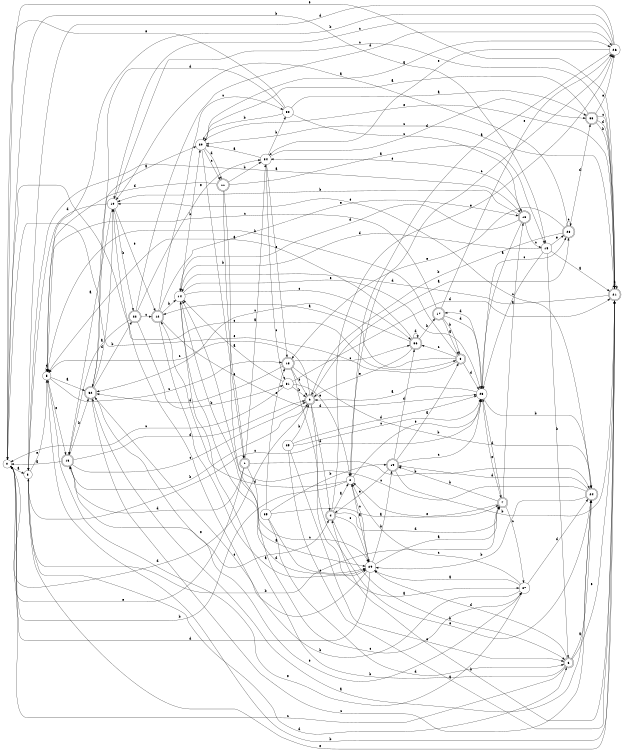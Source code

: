 digraph n30_8 {
__start0 [label="" shape="none"];

rankdir=LR;
size="8,5";

s0 [style="filled", color="black", fillcolor="white" shape="circle", label="0"];
s1 [style="rounded,filled", color="black", fillcolor="white" shape="doublecircle", label="1"];
s2 [style="filled", color="black", fillcolor="white" shape="circle", label="2"];
s3 [style="filled", color="black", fillcolor="white" shape="circle", label="3"];
s4 [style="rounded,filled", color="black", fillcolor="white" shape="doublecircle", label="4"];
s5 [style="filled", color="black", fillcolor="white" shape="circle", label="5"];
s6 [style="rounded,filled", color="black", fillcolor="white" shape="doublecircle", label="6"];
s7 [style="rounded,filled", color="black", fillcolor="white" shape="doublecircle", label="7"];
s8 [style="rounded,filled", color="black", fillcolor="white" shape="doublecircle", label="8"];
s9 [style="rounded,filled", color="black", fillcolor="white" shape="doublecircle", label="9"];
s10 [style="filled", color="black", fillcolor="white" shape="circle", label="10"];
s11 [style="rounded,filled", color="black", fillcolor="white" shape="doublecircle", label="11"];
s12 [style="rounded,filled", color="black", fillcolor="white" shape="doublecircle", label="12"];
s13 [style="rounded,filled", color="black", fillcolor="white" shape="doublecircle", label="13"];
s14 [style="filled", color="black", fillcolor="white" shape="circle", label="14"];
s15 [style="filled", color="black", fillcolor="white" shape="circle", label="15"];
s16 [style="rounded,filled", color="black", fillcolor="white" shape="doublecircle", label="16"];
s17 [style="rounded,filled", color="black", fillcolor="white" shape="doublecircle", label="17"];
s18 [style="rounded,filled", color="black", fillcolor="white" shape="doublecircle", label="18"];
s19 [style="rounded,filled", color="black", fillcolor="white" shape="doublecircle", label="19"];
s20 [style="filled", color="black", fillcolor="white" shape="circle", label="20"];
s21 [style="rounded,filled", color="black", fillcolor="white" shape="doublecircle", label="21"];
s22 [style="rounded,filled", color="black", fillcolor="white" shape="doublecircle", label="22"];
s23 [style="filled", color="black", fillcolor="white" shape="circle", label="23"];
s24 [style="rounded,filled", color="black", fillcolor="white" shape="doublecircle", label="24"];
s25 [style="filled", color="black", fillcolor="white" shape="circle", label="25"];
s26 [style="filled", color="black", fillcolor="white" shape="circle", label="26"];
s27 [style="filled", color="black", fillcolor="white" shape="circle", label="27"];
s28 [style="rounded,filled", color="black", fillcolor="white" shape="doublecircle", label="28"];
s29 [style="filled", color="black", fillcolor="white" shape="circle", label="29"];
s30 [style="filled", color="black", fillcolor="white" shape="circle", label="30"];
s31 [style="filled", color="black", fillcolor="white" shape="circle", label="31"];
s32 [style="rounded,filled", color="black", fillcolor="white" shape="doublecircle", label="32"];
s33 [style="rounded,filled", color="black", fillcolor="white" shape="doublecircle", label="33"];
s34 [style="filled", color="black", fillcolor="white" shape="circle", label="34"];
s35 [style="filled", color="black", fillcolor="white" shape="circle", label="35"];
s36 [style="rounded,filled", color="black", fillcolor="white" shape="doublecircle", label="36"];
s0 -> s3 [label="a"];
s0 -> s15 [label="b"];
s0 -> s8 [label="c"];
s0 -> s9 [label="d"];
s0 -> s21 [label="e"];
s1 -> s34 [label="a"];
s1 -> s24 [label="b"];
s1 -> s29 [label="c"];
s1 -> s13 [label="d"];
s1 -> s0 [label="e"];
s2 -> s29 [label="a"];
s2 -> s0 [label="b"];
s2 -> s26 [label="c"];
s2 -> s12 [label="d"];
s2 -> s23 [label="e"];
s3 -> s16 [label="a"];
s3 -> s7 [label="b"];
s3 -> s23 [label="c"];
s3 -> s6 [label="d"];
s3 -> s5 [label="e"];
s4 -> s2 [label="a"];
s4 -> s6 [label="b"];
s4 -> s29 [label="c"];
s4 -> s7 [label="d"];
s4 -> s26 [label="e"];
s5 -> s32 [label="a"];
s5 -> s21 [label="b"];
s5 -> s18 [label="c"];
s5 -> s5 [label="d"];
s5 -> s13 [label="e"];
s6 -> s24 [label="a"];
s6 -> s14 [label="b"];
s6 -> s0 [label="c"];
s6 -> s29 [label="d"];
s6 -> s21 [label="e"];
s7 -> s16 [label="a"];
s7 -> s19 [label="b"];
s7 -> s27 [label="c"];
s7 -> s23 [label="d"];
s7 -> s2 [label="e"];
s8 -> s12 [label="a"];
s8 -> s5 [label="b"];
s8 -> s36 [label="c"];
s8 -> s23 [label="d"];
s8 -> s0 [label="e"];
s9 -> s28 [label="a"];
s9 -> s13 [label="b"];
s9 -> s5 [label="c"];
s9 -> s4 [label="d"];
s9 -> s24 [label="e"];
s10 -> s13 [label="a"];
s10 -> s22 [label="b"];
s10 -> s21 [label="c"];
s10 -> s3 [label="d"];
s10 -> s12 [label="e"];
s11 -> s15 [label="a"];
s11 -> s34 [label="b"];
s11 -> s27 [label="c"];
s11 -> s5 [label="d"];
s11 -> s1 [label="e"];
s12 -> s29 [label="a"];
s12 -> s14 [label="b"];
s12 -> s30 [label="c"];
s12 -> s23 [label="d"];
s12 -> s16 [label="e"];
s13 -> s0 [label="a"];
s13 -> s32 [label="b"];
s13 -> s9 [label="c"];
s13 -> s9 [label="d"];
s13 -> s4 [label="e"];
s14 -> s29 [label="a"];
s14 -> s20 [label="b"];
s14 -> s36 [label="c"];
s14 -> s29 [label="d"];
s14 -> s23 [label="e"];
s15 -> s21 [label="a"];
s15 -> s6 [label="b"];
s15 -> s23 [label="c"];
s15 -> s14 [label="d"];
s15 -> s28 [label="e"];
s16 -> s23 [label="a"];
s16 -> s10 [label="b"];
s16 -> s15 [label="c"];
s16 -> s14 [label="d"];
s16 -> s34 [label="e"];
s17 -> s8 [label="a"];
s17 -> s8 [label="b"];
s17 -> s5 [label="c"];
s17 -> s23 [label="d"];
s17 -> s26 [label="e"];
s18 -> s27 [label="a"];
s18 -> s24 [label="b"];
s18 -> s36 [label="c"];
s18 -> s32 [label="d"];
s18 -> s9 [label="e"];
s19 -> s8 [label="a"];
s19 -> s21 [label="b"];
s19 -> s23 [label="c"];
s19 -> s36 [label="d"];
s19 -> s4 [label="e"];
s20 -> s26 [label="a"];
s20 -> s1 [label="b"];
s20 -> s11 [label="c"];
s20 -> s11 [label="d"];
s20 -> s21 [label="e"];
s21 -> s21 [label="a"];
s21 -> s4 [label="b"];
s21 -> s20 [label="c"];
s21 -> s14 [label="d"];
s21 -> s3 [label="e"];
s22 -> s13 [label="a"];
s22 -> s31 [label="b"];
s22 -> s12 [label="c"];
s22 -> s26 [label="d"];
s22 -> s34 [label="e"];
s23 -> s9 [label="a"];
s23 -> s24 [label="b"];
s23 -> s28 [label="c"];
s23 -> s17 [label="d"];
s23 -> s7 [label="e"];
s24 -> s32 [label="a"];
s24 -> s29 [label="b"];
s24 -> s14 [label="c"];
s24 -> s19 [label="d"];
s24 -> s10 [label="e"];
s25 -> s21 [label="a"];
s25 -> s9 [label="b"];
s25 -> s23 [label="c"];
s25 -> s23 [label="d"];
s25 -> s6 [label="e"];
s26 -> s2 [label="a"];
s26 -> s5 [label="b"];
s26 -> s10 [label="c"];
s26 -> s3 [label="d"];
s26 -> s34 [label="e"];
s27 -> s29 [label="a"];
s27 -> s10 [label="b"];
s27 -> s2 [label="c"];
s27 -> s24 [label="d"];
s27 -> s5 [label="e"];
s28 -> s10 [label="a"];
s28 -> s9 [label="b"];
s28 -> s28 [label="c"];
s28 -> s33 [label="d"];
s28 -> s18 [label="e"];
s29 -> s7 [label="a"];
s29 -> s19 [label="b"];
s29 -> s2 [label="c"];
s29 -> s0 [label="d"];
s29 -> s32 [label="e"];
s30 -> s33 [label="a"];
s30 -> s20 [label="b"];
s30 -> s16 [label="c"];
s30 -> s32 [label="d"];
s30 -> s0 [label="e"];
s31 -> s14 [label="a"];
s31 -> s9 [label="b"];
s31 -> s0 [label="c"];
s31 -> s21 [label="d"];
s31 -> s2 [label="e"];
s32 -> s20 [label="a"];
s32 -> s22 [label="b"];
s32 -> s24 [label="c"];
s32 -> s10 [label="d"];
s32 -> s27 [label="e"];
s33 -> s20 [label="a"];
s33 -> s21 [label="b"];
s33 -> s21 [label="c"];
s33 -> s21 [label="d"];
s33 -> s26 [label="e"];
s34 -> s20 [label="a"];
s34 -> s30 [label="b"];
s34 -> s31 [label="c"];
s34 -> s33 [label="d"];
s34 -> s18 [label="e"];
s35 -> s7 [label="a"];
s35 -> s19 [label="b"];
s35 -> s29 [label="c"];
s35 -> s6 [label="d"];
s35 -> s18 [label="e"];
s36 -> s5 [label="a"];
s36 -> s17 [label="b"];
s36 -> s32 [label="c"];
s36 -> s36 [label="d"];
s36 -> s9 [label="e"];

}